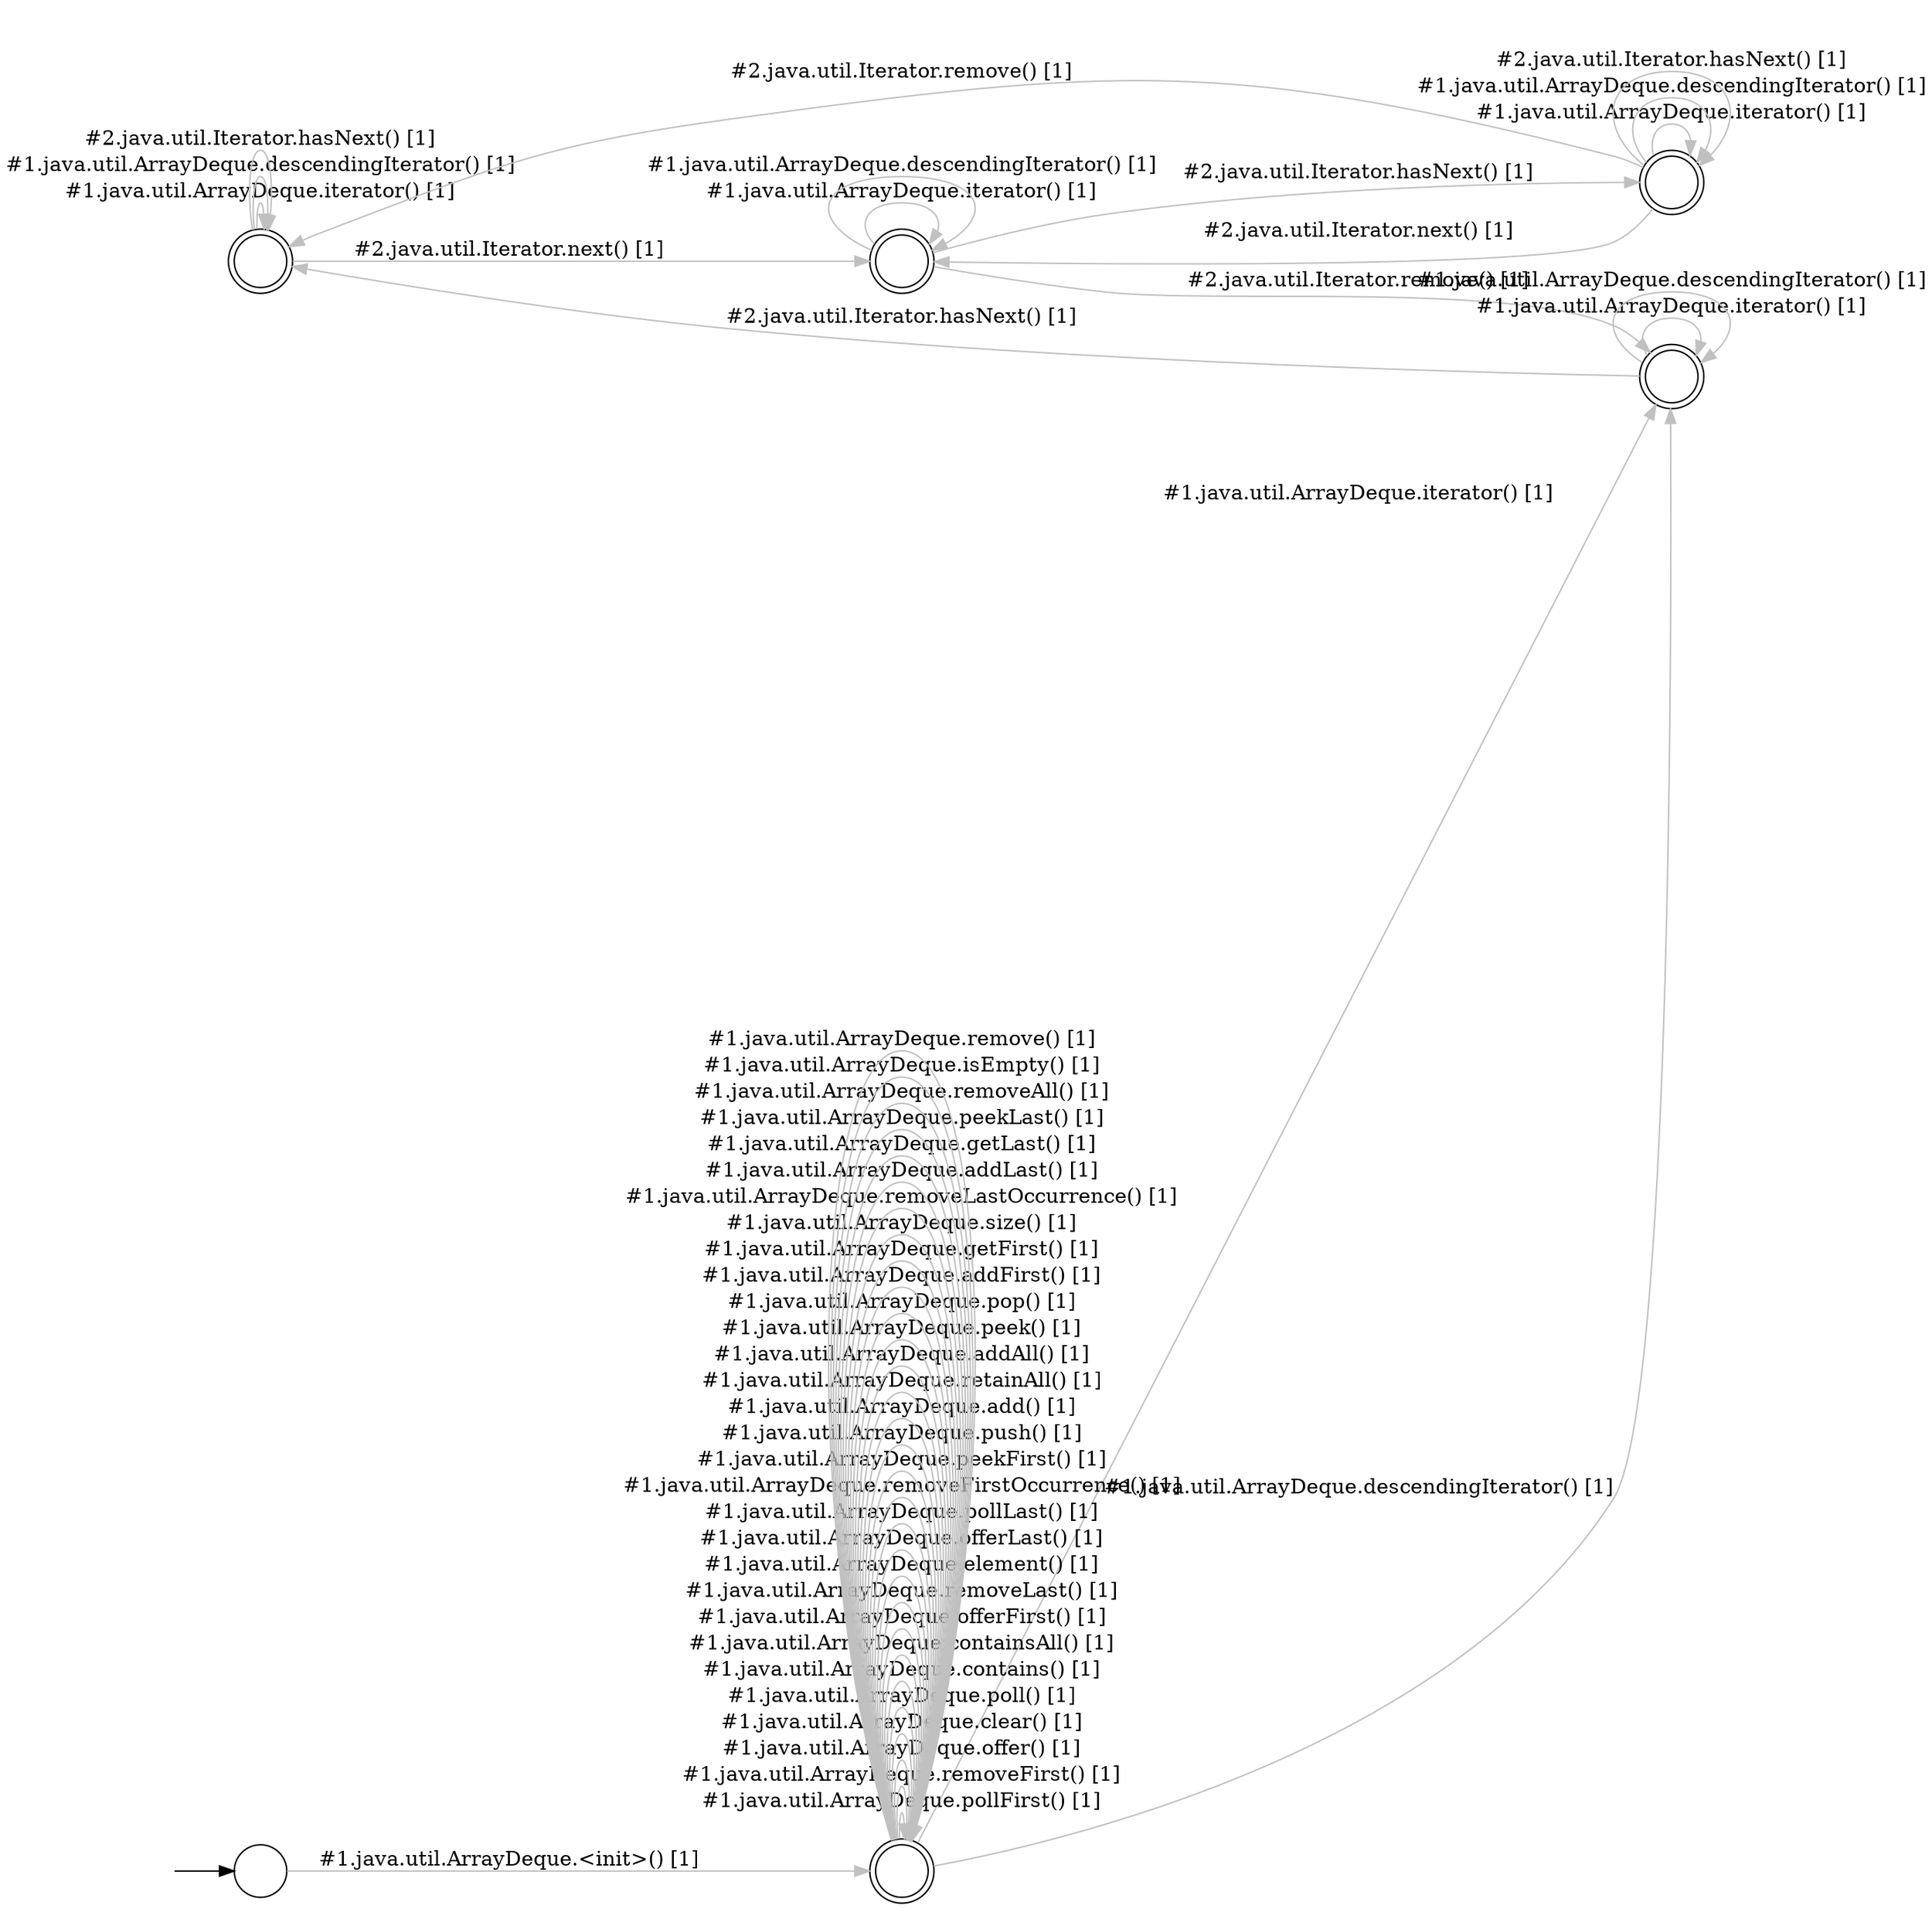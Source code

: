 digraph Automaton {
  rankdir = LR;
  0 [shape=doublecircle,label=""];
  0 -> 0 [label="#1.java.util.ArrayDeque.iterator() [1]",style="setlinewidth(1)",color=gray]
  0 -> 1 [label="#2.java.util.Iterator.next() [1]",style="setlinewidth(1)",color=gray]
  0 -> 0 [label="#1.java.util.ArrayDeque.descendingIterator() [1]",style="setlinewidth(1)",color=gray]
  0 -> 0 [label="#2.java.util.Iterator.hasNext() [1]",style="setlinewidth(1)",color=gray]
  1 [shape=doublecircle,label=""];
  1 -> 1 [label="#1.java.util.ArrayDeque.iterator() [1]",style="setlinewidth(1)",color=gray]
  1 -> 1 [label="#1.java.util.ArrayDeque.descendingIterator() [1]",style="setlinewidth(1)",color=gray]
  1 -> 3 [label="#2.java.util.Iterator.hasNext() [1]",style="setlinewidth(1)",color=gray]
  1 -> 5 [label="#2.java.util.Iterator.remove() [1]",style="setlinewidth(1)",color=gray]
  2 [shape=doublecircle,label=""];
  2 -> 2 [label="#1.java.util.ArrayDeque.pollFirst() [1]",style="setlinewidth(1)",color=gray]
  2 -> 2 [label="#1.java.util.ArrayDeque.removeFirst() [1]",style="setlinewidth(1)",color=gray]
  2 -> 2 [label="#1.java.util.ArrayDeque.offer() [1]",style="setlinewidth(1)",color=gray]
  2 -> 2 [label="#1.java.util.ArrayDeque.clear() [1]",style="setlinewidth(1)",color=gray]
  2 -> 2 [label="#1.java.util.ArrayDeque.poll() [1]",style="setlinewidth(1)",color=gray]
  2 -> 2 [label="#1.java.util.ArrayDeque.contains() [1]",style="setlinewidth(1)",color=gray]
  2 -> 5 [label="#1.java.util.ArrayDeque.iterator() [1]",style="setlinewidth(1)",color=gray]
  2 -> 2 [label="#1.java.util.ArrayDeque.containsAll() [1]",style="setlinewidth(1)",color=gray]
  2 -> 2 [label="#1.java.util.ArrayDeque.offerFirst() [1]",style="setlinewidth(1)",color=gray]
  2 -> 2 [label="#1.java.util.ArrayDeque.removeLast() [1]",style="setlinewidth(1)",color=gray]
  2 -> 2 [label="#1.java.util.ArrayDeque.element() [1]",style="setlinewidth(1)",color=gray]
  2 -> 2 [label="#1.java.util.ArrayDeque.offerLast() [1]",style="setlinewidth(1)",color=gray]
  2 -> 2 [label="#1.java.util.ArrayDeque.pollLast() [1]",style="setlinewidth(1)",color=gray]
  2 -> 2 [label="#1.java.util.ArrayDeque.removeFirstOccurrence() [1]",style="setlinewidth(1)",color=gray]
  2 -> 5 [label="#1.java.util.ArrayDeque.descendingIterator() [1]",style="setlinewidth(1)",color=gray]
  2 -> 2 [label="#1.java.util.ArrayDeque.peekFirst() [1]",style="setlinewidth(1)",color=gray]
  2 -> 2 [label="#1.java.util.ArrayDeque.push() [1]",style="setlinewidth(1)",color=gray]
  2 -> 2 [label="#1.java.util.ArrayDeque.add() [1]",style="setlinewidth(1)",color=gray]
  2 -> 2 [label="#1.java.util.ArrayDeque.retainAll() [1]",style="setlinewidth(1)",color=gray]
  2 -> 2 [label="#1.java.util.ArrayDeque.addAll() [1]",style="setlinewidth(1)",color=gray]
  2 -> 2 [label="#1.java.util.ArrayDeque.peek() [1]",style="setlinewidth(1)",color=gray]
  2 -> 2 [label="#1.java.util.ArrayDeque.pop() [1]",style="setlinewidth(1)",color=gray]
  2 -> 2 [label="#1.java.util.ArrayDeque.addFirst() [1]",style="setlinewidth(1)",color=gray]
  2 -> 2 [label="#1.java.util.ArrayDeque.getFirst() [1]",style="setlinewidth(1)",color=gray]
  2 -> 2 [label="#1.java.util.ArrayDeque.size() [1]",style="setlinewidth(1)",color=gray]
  2 -> 2 [label="#1.java.util.ArrayDeque.removeLastOccurrence() [1]",style="setlinewidth(1)",color=gray]
  2 -> 2 [label="#1.java.util.ArrayDeque.addLast() [1]",style="setlinewidth(1)",color=gray]
  2 -> 2 [label="#1.java.util.ArrayDeque.getLast() [1]",style="setlinewidth(1)",color=gray]
  2 -> 2 [label="#1.java.util.ArrayDeque.peekLast() [1]",style="setlinewidth(1)",color=gray]
  2 -> 2 [label="#1.java.util.ArrayDeque.removeAll() [1]",style="setlinewidth(1)",color=gray]
  2 -> 2 [label="#1.java.util.ArrayDeque.isEmpty() [1]",style="setlinewidth(1)",color=gray]
  2 -> 2 [label="#1.java.util.ArrayDeque.remove() [1]",style="setlinewidth(1)",color=gray]
  3 [shape=doublecircle,label=""];
  3 -> 3 [label="#1.java.util.ArrayDeque.iterator() [1]",style="setlinewidth(1)",color=gray]
  3 -> 1 [label="#2.java.util.Iterator.next() [1]",style="setlinewidth(1)",color=gray]
  3 -> 3 [label="#1.java.util.ArrayDeque.descendingIterator() [1]",style="setlinewidth(1)",color=gray]
  3 -> 3 [label="#2.java.util.Iterator.hasNext() [1]",style="setlinewidth(1)",color=gray]
  3 -> 0 [label="#2.java.util.Iterator.remove() [1]",style="setlinewidth(1)",color=gray]
  4 [shape=circle,label=""];
  initial [shape=plaintext,label=""];
  initial -> 4
  4 -> 2 [label="#1.java.util.ArrayDeque.<init>() [1]",style="setlinewidth(1)",color=gray]
  5 [shape=doublecircle,label=""];
  5 -> 5 [label="#1.java.util.ArrayDeque.iterator() [1]",style="setlinewidth(1)",color=gray]
  5 -> 5 [label="#1.java.util.ArrayDeque.descendingIterator() [1]",style="setlinewidth(1)",color=gray]
  5 -> 0 [label="#2.java.util.Iterator.hasNext() [1]",style="setlinewidth(1)",color=gray]
}
